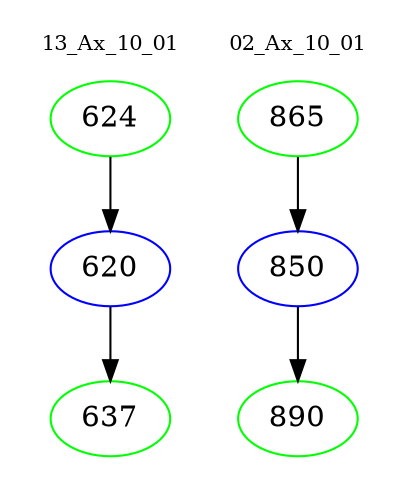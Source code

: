 digraph{
subgraph cluster_0 {
color = white
label = "13_Ax_10_01";
fontsize=10;
T0_624 [label="624", color="green"]
T0_624 -> T0_620 [color="black"]
T0_620 [label="620", color="blue"]
T0_620 -> T0_637 [color="black"]
T0_637 [label="637", color="green"]
}
subgraph cluster_1 {
color = white
label = "02_Ax_10_01";
fontsize=10;
T1_865 [label="865", color="green"]
T1_865 -> T1_850 [color="black"]
T1_850 [label="850", color="blue"]
T1_850 -> T1_890 [color="black"]
T1_890 [label="890", color="green"]
}
}
